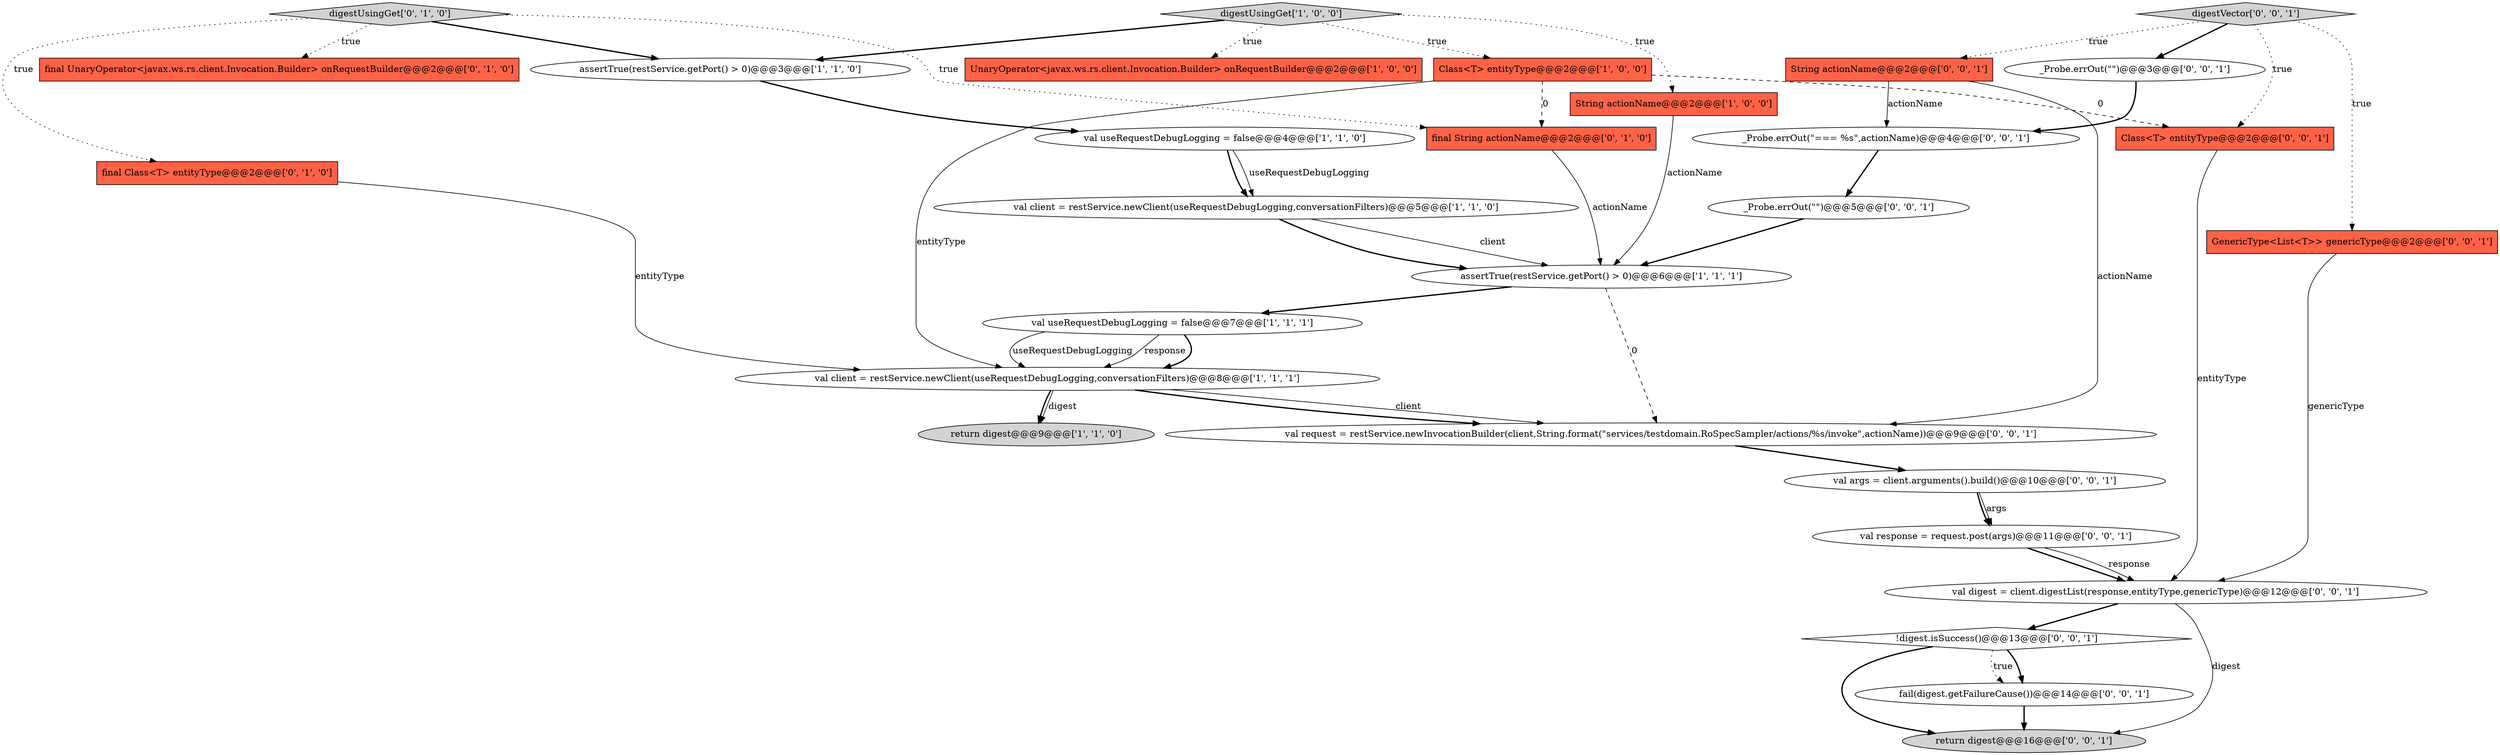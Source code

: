 digraph {
15 [style = filled, label = "!digest.isSuccess()@@@13@@@['0', '0', '1']", fillcolor = white, shape = diamond image = "AAA0AAABBB3BBB"];
12 [style = filled, label = "final UnaryOperator<javax.ws.rs.client.Invocation.Builder> onRequestBuilder@@@2@@@['0', '1', '0']", fillcolor = tomato, shape = box image = "AAA0AAABBB2BBB"];
0 [style = filled, label = "String actionName@@@2@@@['1', '0', '0']", fillcolor = tomato, shape = box image = "AAA0AAABBB1BBB"];
20 [style = filled, label = "_Probe.errOut(\"=== %s\",actionName)@@@4@@@['0', '0', '1']", fillcolor = white, shape = ellipse image = "AAA0AAABBB3BBB"];
16 [style = filled, label = "val args = client.arguments().build()@@@10@@@['0', '0', '1']", fillcolor = white, shape = ellipse image = "AAA0AAABBB3BBB"];
10 [style = filled, label = "val client = restService.newClient(useRequestDebugLogging,conversationFilters)@@@8@@@['1', '1', '1']", fillcolor = white, shape = ellipse image = "AAA0AAABBB1BBB"];
4 [style = filled, label = "UnaryOperator<javax.ws.rs.client.Invocation.Builder> onRequestBuilder@@@2@@@['1', '0', '0']", fillcolor = tomato, shape = box image = "AAA0AAABBB1BBB"];
6 [style = filled, label = "Class<T> entityType@@@2@@@['1', '0', '0']", fillcolor = tomato, shape = box image = "AAA1AAABBB1BBB"];
26 [style = filled, label = "Class<T> entityType@@@2@@@['0', '0', '1']", fillcolor = tomato, shape = box image = "AAA0AAABBB3BBB"];
27 [style = filled, label = "return digest@@@16@@@['0', '0', '1']", fillcolor = lightgray, shape = ellipse image = "AAA0AAABBB3BBB"];
2 [style = filled, label = "val client = restService.newClient(useRequestDebugLogging,conversationFilters)@@@5@@@['1', '1', '0']", fillcolor = white, shape = ellipse image = "AAA0AAABBB1BBB"];
23 [style = filled, label = "fail(digest.getFailureCause())@@@14@@@['0', '0', '1']", fillcolor = white, shape = ellipse image = "AAA0AAABBB3BBB"];
14 [style = filled, label = "final String actionName@@@2@@@['0', '1', '0']", fillcolor = tomato, shape = box image = "AAA1AAABBB2BBB"];
11 [style = filled, label = "digestUsingGet['0', '1', '0']", fillcolor = lightgray, shape = diamond image = "AAA0AAABBB2BBB"];
17 [style = filled, label = "_Probe.errOut(\"\")@@@3@@@['0', '0', '1']", fillcolor = white, shape = ellipse image = "AAA0AAABBB3BBB"];
18 [style = filled, label = "String actionName@@@2@@@['0', '0', '1']", fillcolor = tomato, shape = box image = "AAA0AAABBB3BBB"];
25 [style = filled, label = "val request = restService.newInvocationBuilder(client,String.format(\"services/testdomain.RoSpecSampler/actions/%s/invoke\",actionName))@@@9@@@['0', '0', '1']", fillcolor = white, shape = ellipse image = "AAA0AAABBB3BBB"];
24 [style = filled, label = "val digest = client.digestList(response,entityType,genericType)@@@12@@@['0', '0', '1']", fillcolor = white, shape = ellipse image = "AAA0AAABBB3BBB"];
13 [style = filled, label = "final Class<T> entityType@@@2@@@['0', '1', '0']", fillcolor = tomato, shape = box image = "AAA0AAABBB2BBB"];
3 [style = filled, label = "return digest@@@9@@@['1', '1', '0']", fillcolor = lightgray, shape = ellipse image = "AAA0AAABBB1BBB"];
22 [style = filled, label = "GenericType<List<T>> genericType@@@2@@@['0', '0', '1']", fillcolor = tomato, shape = box image = "AAA0AAABBB3BBB"];
21 [style = filled, label = "_Probe.errOut(\"\")@@@5@@@['0', '0', '1']", fillcolor = white, shape = ellipse image = "AAA0AAABBB3BBB"];
7 [style = filled, label = "assertTrue(restService.getPort() > 0)@@@6@@@['1', '1', '1']", fillcolor = white, shape = ellipse image = "AAA0AAABBB1BBB"];
1 [style = filled, label = "digestUsingGet['1', '0', '0']", fillcolor = lightgray, shape = diamond image = "AAA0AAABBB1BBB"];
19 [style = filled, label = "val response = request.post(args)@@@11@@@['0', '0', '1']", fillcolor = white, shape = ellipse image = "AAA0AAABBB3BBB"];
5 [style = filled, label = "val useRequestDebugLogging = false@@@7@@@['1', '1', '1']", fillcolor = white, shape = ellipse image = "AAA0AAABBB1BBB"];
28 [style = filled, label = "digestVector['0', '0', '1']", fillcolor = lightgray, shape = diamond image = "AAA0AAABBB3BBB"];
8 [style = filled, label = "assertTrue(restService.getPort() > 0)@@@3@@@['1', '1', '0']", fillcolor = white, shape = ellipse image = "AAA0AAABBB1BBB"];
9 [style = filled, label = "val useRequestDebugLogging = false@@@4@@@['1', '1', '0']", fillcolor = white, shape = ellipse image = "AAA0AAABBB1BBB"];
5->10 [style = bold, label=""];
15->23 [style = bold, label=""];
1->8 [style = bold, label=""];
18->25 [style = solid, label="actionName"];
23->27 [style = bold, label=""];
9->2 [style = bold, label=""];
6->10 [style = solid, label="entityType"];
11->12 [style = dotted, label="true"];
22->24 [style = solid, label="genericType"];
11->14 [style = dotted, label="true"];
24->27 [style = solid, label="digest"];
13->10 [style = solid, label="entityType"];
10->3 [style = bold, label=""];
1->4 [style = dotted, label="true"];
11->13 [style = dotted, label="true"];
2->7 [style = solid, label="client"];
6->14 [style = dashed, label="0"];
16->19 [style = bold, label=""];
25->16 [style = bold, label=""];
0->7 [style = solid, label="actionName"];
10->25 [style = solid, label="client"];
19->24 [style = bold, label=""];
20->21 [style = bold, label=""];
7->5 [style = bold, label=""];
19->24 [style = solid, label="response"];
10->25 [style = bold, label=""];
18->20 [style = solid, label="actionName"];
6->26 [style = dashed, label="0"];
28->18 [style = dotted, label="true"];
28->26 [style = dotted, label="true"];
8->9 [style = bold, label=""];
28->22 [style = dotted, label="true"];
7->25 [style = dashed, label="0"];
16->19 [style = solid, label="args"];
21->7 [style = bold, label=""];
11->8 [style = bold, label=""];
28->17 [style = bold, label=""];
1->6 [style = dotted, label="true"];
26->24 [style = solid, label="entityType"];
1->0 [style = dotted, label="true"];
9->2 [style = solid, label="useRequestDebugLogging"];
2->7 [style = bold, label=""];
15->23 [style = dotted, label="true"];
5->10 [style = solid, label="useRequestDebugLogging"];
10->3 [style = solid, label="digest"];
15->27 [style = bold, label=""];
14->7 [style = solid, label="actionName"];
5->10 [style = solid, label="response"];
17->20 [style = bold, label=""];
24->15 [style = bold, label=""];
}
